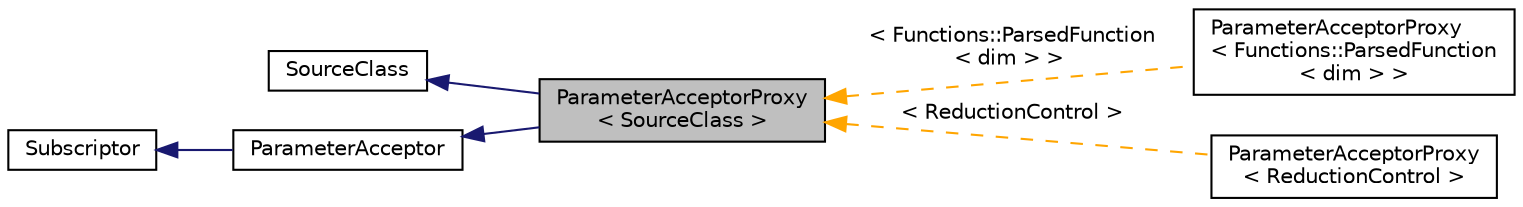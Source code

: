 digraph "ParameterAcceptorProxy&lt; SourceClass &gt;"
{
 // LATEX_PDF_SIZE
  edge [fontname="Helvetica",fontsize="10",labelfontname="Helvetica",labelfontsize="10"];
  node [fontname="Helvetica",fontsize="10",shape=record];
  rankdir="LR";
  Node1 [label="ParameterAcceptorProxy\l\< SourceClass \>",height=0.2,width=0.4,color="black", fillcolor="grey75", style="filled", fontcolor="black",tooltip=" "];
  Node2 -> Node1 [dir="back",color="midnightblue",fontsize="10",style="solid",fontname="Helvetica"];
  Node2 [label="SourceClass",height=0.2,width=0.4,color="black", fillcolor="white", style="filled",URL="$classSourceClass.html",tooltip=" "];
  Node3 -> Node1 [dir="back",color="midnightblue",fontsize="10",style="solid",fontname="Helvetica"];
  Node3 [label="ParameterAcceptor",height=0.2,width=0.4,color="black", fillcolor="white", style="filled",URL="$classParameterAcceptor.html",tooltip=" "];
  Node4 -> Node3 [dir="back",color="midnightblue",fontsize="10",style="solid",fontname="Helvetica"];
  Node4 [label="Subscriptor",height=0.2,width=0.4,color="black", fillcolor="white", style="filled",URL="$classSubscriptor.html",tooltip=" "];
  Node1 -> Node5 [dir="back",color="orange",fontsize="10",style="dashed",label=" \< Functions::ParsedFunction\l\< dim \> \>" ,fontname="Helvetica"];
  Node5 [label="ParameterAcceptorProxy\l\< Functions::ParsedFunction\l\< dim \> \>",height=0.2,width=0.4,color="black", fillcolor="white", style="filled",URL="$classParameterAcceptorProxy.html",tooltip=" "];
  Node1 -> Node6 [dir="back",color="orange",fontsize="10",style="dashed",label=" \< ReductionControl \>" ,fontname="Helvetica"];
  Node6 [label="ParameterAcceptorProxy\l\< ReductionControl \>",height=0.2,width=0.4,color="black", fillcolor="white", style="filled",URL="$classParameterAcceptorProxy.html",tooltip=" "];
}
